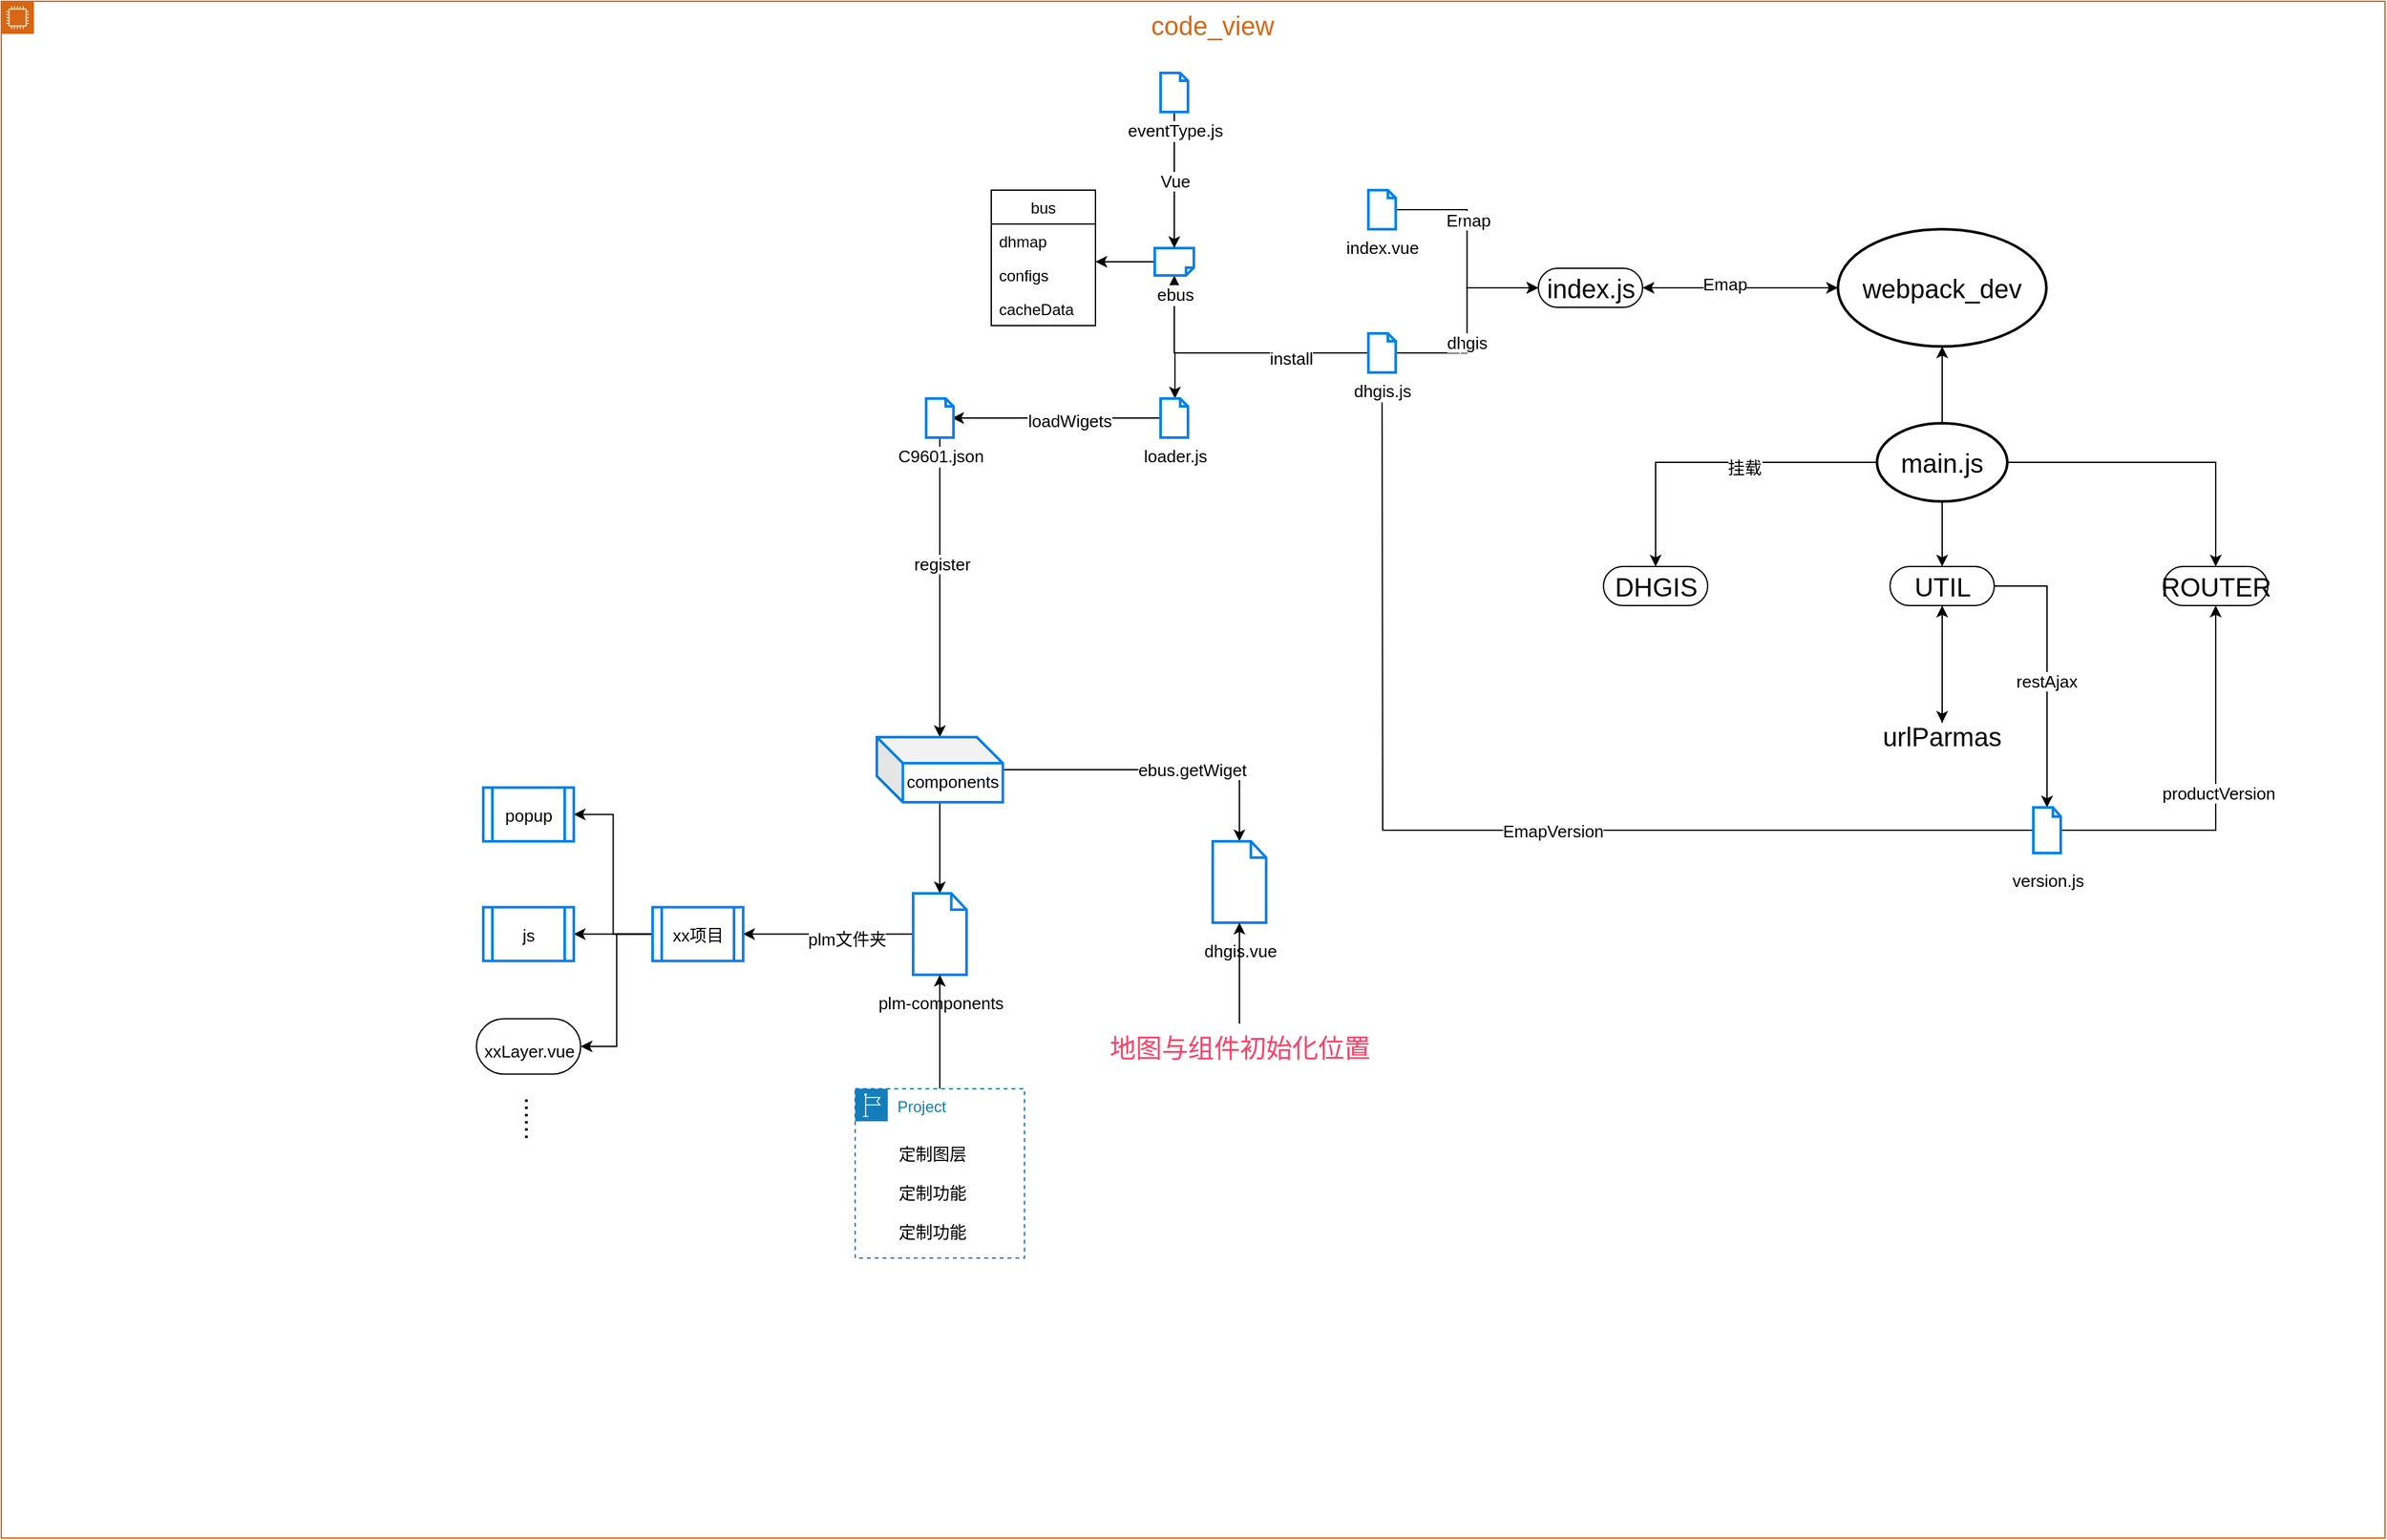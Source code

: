 <mxfile version="14.2.4" type="github">
  <diagram id="Ht1M8jgEwFfnCIfOTk4-" name="Page-1">
    <mxGraphModel dx="3327" dy="936" grid="1" gridSize="10" guides="1" tooltips="1" connect="1" arrows="1" fold="1" page="1" pageScale="1" pageWidth="1654" pageHeight="1169" math="0" shadow="0">
      <root>
        <mxCell id="0" />
        <mxCell id="1" parent="0" />
        <mxCell id="bTy6FdHvfOLYRTyY2FJP-49" value="&lt;font style=&quot;font-size: 20px&quot;&gt;code_view&lt;/font&gt;" style="points=[[0,0],[0.25,0],[0.5,0],[0.75,0],[1,0],[1,0.25],[1,0.5],[1,0.75],[1,1],[0.75,1],[0.5,1],[0.25,1],[0,1],[0,0.75],[0,0.5],[0,0.25]];outlineConnect=0;gradientColor=none;html=1;whiteSpace=wrap;fontSize=12;fontStyle=0;shape=mxgraph.aws4.group;grIcon=mxgraph.aws4.group_ec2_instance_contents;strokeColor=#D86613;fillColor=none;verticalAlign=top;align=center;spacingLeft=30;fontColor=#D86613;dashed=0;" vertex="1" parent="1">
          <mxGeometry x="-930" y="515" width="1830" height="1180" as="geometry" />
        </mxCell>
        <mxCell id="bTy6FdHvfOLYRTyY2FJP-52" value="bus" style="swimlane;fontStyle=0;childLayout=stackLayout;horizontal=1;startSize=26;fillColor=none;horizontalStack=0;resizeParent=1;resizeParentMax=0;resizeLast=0;collapsible=1;marginBottom=0;" vertex="1" parent="1">
          <mxGeometry x="-170" y="660" width="80" height="104" as="geometry" />
        </mxCell>
        <mxCell id="bTy6FdHvfOLYRTyY2FJP-53" value="dhmap" style="text;strokeColor=none;fillColor=none;align=left;verticalAlign=top;spacingLeft=4;spacingRight=4;overflow=hidden;rotatable=0;points=[[0,0.5],[1,0.5]];portConstraint=eastwest;" vertex="1" parent="bTy6FdHvfOLYRTyY2FJP-52">
          <mxGeometry y="26" width="80" height="26" as="geometry" />
        </mxCell>
        <mxCell id="bTy6FdHvfOLYRTyY2FJP-54" value="configs" style="text;strokeColor=none;fillColor=none;align=left;verticalAlign=top;spacingLeft=4;spacingRight=4;overflow=hidden;rotatable=0;points=[[0,0.5],[1,0.5]];portConstraint=eastwest;" vertex="1" parent="bTy6FdHvfOLYRTyY2FJP-52">
          <mxGeometry y="52" width="80" height="26" as="geometry" />
        </mxCell>
        <mxCell id="bTy6FdHvfOLYRTyY2FJP-55" value="cacheData" style="text;strokeColor=none;fillColor=none;align=left;verticalAlign=top;spacingLeft=4;spacingRight=4;overflow=hidden;rotatable=0;points=[[0,0.5],[1,0.5]];portConstraint=eastwest;" vertex="1" parent="bTy6FdHvfOLYRTyY2FJP-52">
          <mxGeometry y="78" width="80" height="26" as="geometry" />
        </mxCell>
        <mxCell id="bTy6FdHvfOLYRTyY2FJP-56" style="edgeStyle=orthogonalEdgeStyle;rounded=0;orthogonalLoop=1;jettySize=auto;html=1;entryX=0.5;entryY=0.5;entryDx=0;entryDy=-15;entryPerimeter=0;fontSize=20;" edge="1" parent="1" source="bTy6FdHvfOLYRTyY2FJP-60" target="bTy6FdHvfOLYRTyY2FJP-65">
          <mxGeometry relative="1" as="geometry" />
        </mxCell>
        <mxCell id="bTy6FdHvfOLYRTyY2FJP-57" style="edgeStyle=orthogonalEdgeStyle;rounded=0;orthogonalLoop=1;jettySize=auto;html=1;entryX=0.5;entryY=0.5;entryDx=0;entryDy=-15;entryPerimeter=0;fontSize=20;" edge="1" parent="1" source="bTy6FdHvfOLYRTyY2FJP-60" target="bTy6FdHvfOLYRTyY2FJP-61">
          <mxGeometry relative="1" as="geometry" />
        </mxCell>
        <mxCell id="bTy6FdHvfOLYRTyY2FJP-58" value="挂载" style="edgeLabel;html=1;align=center;verticalAlign=middle;resizable=0;points=[];fontSize=13;" vertex="1" connectable="0" parent="bTy6FdHvfOLYRTyY2FJP-57">
          <mxGeometry x="-0.179" y="4" relative="1" as="geometry">
            <mxPoint as="offset" />
          </mxGeometry>
        </mxCell>
        <mxCell id="bTy6FdHvfOLYRTyY2FJP-59" style="edgeStyle=orthogonalEdgeStyle;rounded=0;orthogonalLoop=1;jettySize=auto;html=1;fontSize=20;" edge="1" parent="1" source="bTy6FdHvfOLYRTyY2FJP-60" target="bTy6FdHvfOLYRTyY2FJP-66">
          <mxGeometry relative="1" as="geometry" />
        </mxCell>
        <mxCell id="bTy6FdHvfOLYRTyY2FJP-75" style="edgeStyle=orthogonalEdgeStyle;rounded=0;orthogonalLoop=1;jettySize=auto;html=1;entryX=0.5;entryY=1;entryDx=0;entryDy=0;entryPerimeter=0;fontSize=13;" edge="1" parent="1" source="bTy6FdHvfOLYRTyY2FJP-60" target="bTy6FdHvfOLYRTyY2FJP-72">
          <mxGeometry relative="1" as="geometry" />
        </mxCell>
        <mxCell id="bTy6FdHvfOLYRTyY2FJP-60" value="main.js" style="strokeWidth=2;html=1;shape=mxgraph.flowchart.start_1;whiteSpace=wrap;fontSize=20;" vertex="1" parent="1">
          <mxGeometry x="510" y="839" width="100" height="60" as="geometry" />
        </mxCell>
        <mxCell id="bTy6FdHvfOLYRTyY2FJP-61" value="DHGIS" style="html=1;dashed=0;whitespace=wrap;shape=mxgraph.dfd.start;fontSize=20;" vertex="1" parent="1">
          <mxGeometry x="300" y="949" width="80" height="30" as="geometry" />
        </mxCell>
        <mxCell id="bTy6FdHvfOLYRTyY2FJP-62" style="edgeStyle=orthogonalEdgeStyle;rounded=0;orthogonalLoop=1;jettySize=auto;html=1;fontSize=20;" edge="1" parent="1" source="bTy6FdHvfOLYRTyY2FJP-65" target="bTy6FdHvfOLYRTyY2FJP-68">
          <mxGeometry relative="1" as="geometry" />
        </mxCell>
        <mxCell id="bTy6FdHvfOLYRTyY2FJP-63" style="edgeStyle=orthogonalEdgeStyle;rounded=0;orthogonalLoop=1;jettySize=auto;html=1;fontSize=20;" edge="1" parent="1" source="bTy6FdHvfOLYRTyY2FJP-65" target="bTy6FdHvfOLYRTyY2FJP-71">
          <mxGeometry relative="1" as="geometry" />
        </mxCell>
        <mxCell id="bTy6FdHvfOLYRTyY2FJP-64" value="restAjax" style="edgeLabel;html=1;align=center;verticalAlign=middle;resizable=0;points=[];fontSize=13;" vertex="1" connectable="0" parent="bTy6FdHvfOLYRTyY2FJP-63">
          <mxGeometry x="0.078" y="-1" relative="1" as="geometry">
            <mxPoint as="offset" />
          </mxGeometry>
        </mxCell>
        <mxCell id="bTy6FdHvfOLYRTyY2FJP-65" value="UTIL" style="html=1;dashed=0;whitespace=wrap;shape=mxgraph.dfd.start;fontSize=20;" vertex="1" parent="1">
          <mxGeometry x="520" y="949" width="80" height="30" as="geometry" />
        </mxCell>
        <mxCell id="bTy6FdHvfOLYRTyY2FJP-66" value="ROUTER" style="html=1;dashed=0;whitespace=wrap;shape=mxgraph.dfd.start;fontSize=20;" vertex="1" parent="1">
          <mxGeometry x="730" y="949" width="80" height="30" as="geometry" />
        </mxCell>
        <mxCell id="bTy6FdHvfOLYRTyY2FJP-67" style="edgeStyle=orthogonalEdgeStyle;rounded=0;orthogonalLoop=1;jettySize=auto;html=1;entryX=0.5;entryY=0.5;entryDx=0;entryDy=15;entryPerimeter=0;fontSize=20;" edge="1" parent="1" source="bTy6FdHvfOLYRTyY2FJP-68" target="bTy6FdHvfOLYRTyY2FJP-65">
          <mxGeometry relative="1" as="geometry" />
        </mxCell>
        <mxCell id="bTy6FdHvfOLYRTyY2FJP-68" value="urlParmas" style="text;html=1;strokeColor=none;fillColor=none;align=center;verticalAlign=middle;whiteSpace=wrap;rounded=0;fontSize=20;" vertex="1" parent="1">
          <mxGeometry x="540" y="1069" width="40" height="20" as="geometry" />
        </mxCell>
        <mxCell id="bTy6FdHvfOLYRTyY2FJP-69" style="edgeStyle=orthogonalEdgeStyle;rounded=0;orthogonalLoop=1;jettySize=auto;html=1;fontSize=13;" edge="1" parent="1" source="bTy6FdHvfOLYRTyY2FJP-71" target="bTy6FdHvfOLYRTyY2FJP-66">
          <mxGeometry relative="1" as="geometry" />
        </mxCell>
        <mxCell id="bTy6FdHvfOLYRTyY2FJP-70" value="productVersion" style="edgeLabel;html=1;align=center;verticalAlign=middle;resizable=0;points=[];fontSize=13;" vertex="1" connectable="0" parent="bTy6FdHvfOLYRTyY2FJP-69">
          <mxGeometry x="0.012" y="-2" relative="1" as="geometry">
            <mxPoint as="offset" />
          </mxGeometry>
        </mxCell>
        <mxCell id="bTy6FdHvfOLYRTyY2FJP-88" style="edgeStyle=orthogonalEdgeStyle;rounded=0;orthogonalLoop=1;jettySize=auto;html=1;fontSize=13;" edge="1" parent="1" source="bTy6FdHvfOLYRTyY2FJP-71">
          <mxGeometry relative="1" as="geometry">
            <mxPoint x="130" y="810" as="targetPoint" />
          </mxGeometry>
        </mxCell>
        <mxCell id="bTy6FdHvfOLYRTyY2FJP-89" value="EmapVersion" style="edgeLabel;html=1;align=center;verticalAlign=middle;resizable=0;points=[];fontSize=13;" vertex="1" connectable="0" parent="bTy6FdHvfOLYRTyY2FJP-88">
          <mxGeometry x="-0.121" relative="1" as="geometry">
            <mxPoint as="offset" />
          </mxGeometry>
        </mxCell>
        <mxCell id="bTy6FdHvfOLYRTyY2FJP-71" value="&lt;font style=&quot;font-size: 13px&quot;&gt;version.js&lt;/font&gt;" style="html=1;verticalLabelPosition=bottom;align=center;labelBackgroundColor=#ffffff;verticalAlign=top;strokeWidth=2;strokeColor=#0080F0;shadow=0;dashed=0;shape=mxgraph.ios7.icons.document;fontSize=20;" vertex="1" parent="1">
          <mxGeometry x="630" y="1134" width="21" height="35" as="geometry" />
        </mxCell>
        <mxCell id="bTy6FdHvfOLYRTyY2FJP-80" style="edgeStyle=orthogonalEdgeStyle;rounded=0;orthogonalLoop=1;jettySize=auto;html=1;fontSize=13;" edge="1" parent="1" source="bTy6FdHvfOLYRTyY2FJP-72" target="bTy6FdHvfOLYRTyY2FJP-79">
          <mxGeometry relative="1" as="geometry" />
        </mxCell>
        <mxCell id="bTy6FdHvfOLYRTyY2FJP-72" value="webpack_dev" style="strokeWidth=2;html=1;shape=mxgraph.flowchart.start_1;whiteSpace=wrap;fontSize=20;" vertex="1" parent="1">
          <mxGeometry x="480" y="690" width="160" height="90" as="geometry" />
        </mxCell>
        <mxCell id="bTy6FdHvfOLYRTyY2FJP-81" style="edgeStyle=orthogonalEdgeStyle;rounded=0;orthogonalLoop=1;jettySize=auto;html=1;entryX=0;entryY=0.5;entryDx=0;entryDy=0;entryPerimeter=0;fontSize=13;" edge="1" parent="1" source="bTy6FdHvfOLYRTyY2FJP-79" target="bTy6FdHvfOLYRTyY2FJP-72">
          <mxGeometry relative="1" as="geometry" />
        </mxCell>
        <mxCell id="bTy6FdHvfOLYRTyY2FJP-82" value="Emap" style="edgeLabel;html=1;align=center;verticalAlign=middle;resizable=0;points=[];fontSize=13;" vertex="1" connectable="0" parent="bTy6FdHvfOLYRTyY2FJP-81">
          <mxGeometry x="-0.16" y="3" relative="1" as="geometry">
            <mxPoint as="offset" />
          </mxGeometry>
        </mxCell>
        <mxCell id="bTy6FdHvfOLYRTyY2FJP-79" value="index.js" style="html=1;dashed=0;whitespace=wrap;shape=mxgraph.dfd.start;fontSize=20;" vertex="1" parent="1">
          <mxGeometry x="250" y="720" width="80" height="30" as="geometry" />
        </mxCell>
        <mxCell id="bTy6FdHvfOLYRTyY2FJP-97" style="edgeStyle=orthogonalEdgeStyle;rounded=0;orthogonalLoop=1;jettySize=auto;html=1;entryX=0;entryY=0.5;entryDx=0;entryDy=0;entryPerimeter=0;fontSize=13;" edge="1" parent="1" source="bTy6FdHvfOLYRTyY2FJP-90" target="bTy6FdHvfOLYRTyY2FJP-79">
          <mxGeometry relative="1" as="geometry" />
        </mxCell>
        <mxCell id="bTy6FdHvfOLYRTyY2FJP-98" value="dhgis" style="edgeLabel;html=1;align=center;verticalAlign=middle;resizable=0;points=[];fontSize=13;" vertex="1" connectable="0" parent="bTy6FdHvfOLYRTyY2FJP-97">
          <mxGeometry x="-0.212" y="1" relative="1" as="geometry">
            <mxPoint as="offset" />
          </mxGeometry>
        </mxCell>
        <mxCell id="bTy6FdHvfOLYRTyY2FJP-114" value="" style="edgeStyle=orthogonalEdgeStyle;rounded=0;orthogonalLoop=1;jettySize=auto;html=1;fontSize=13;" edge="1" parent="1" source="bTy6FdHvfOLYRTyY2FJP-90" target="bTy6FdHvfOLYRTyY2FJP-112">
          <mxGeometry relative="1" as="geometry" />
        </mxCell>
        <mxCell id="bTy6FdHvfOLYRTyY2FJP-118" style="edgeStyle=orthogonalEdgeStyle;rounded=0;orthogonalLoop=1;jettySize=auto;html=1;entryX=0.524;entryY=0;entryDx=0;entryDy=0;entryPerimeter=0;fontSize=13;" edge="1" parent="1" source="bTy6FdHvfOLYRTyY2FJP-90" target="bTy6FdHvfOLYRTyY2FJP-115">
          <mxGeometry relative="1" as="geometry" />
        </mxCell>
        <mxCell id="bTy6FdHvfOLYRTyY2FJP-119" value="install" style="edgeLabel;html=1;align=center;verticalAlign=middle;resizable=0;points=[];fontSize=13;" vertex="1" connectable="0" parent="bTy6FdHvfOLYRTyY2FJP-118">
          <mxGeometry x="-0.351" y="4" relative="1" as="geometry">
            <mxPoint as="offset" />
          </mxGeometry>
        </mxCell>
        <mxCell id="bTy6FdHvfOLYRTyY2FJP-90" value="dhgis.js&lt;br&gt;" style="html=1;verticalLabelPosition=bottom;align=center;labelBackgroundColor=#ffffff;verticalAlign=top;strokeWidth=2;strokeColor=#0080F0;shadow=0;dashed=0;shape=mxgraph.ios7.icons.document;fontSize=13;" vertex="1" parent="1">
          <mxGeometry x="119.5" y="770" width="21" height="30" as="geometry" />
        </mxCell>
        <mxCell id="bTy6FdHvfOLYRTyY2FJP-94" style="edgeStyle=orthogonalEdgeStyle;rounded=0;orthogonalLoop=1;jettySize=auto;html=1;entryX=0;entryY=0.5;entryDx=0;entryDy=0;entryPerimeter=0;fontSize=13;" edge="1" parent="1" source="bTy6FdHvfOLYRTyY2FJP-92" target="bTy6FdHvfOLYRTyY2FJP-79">
          <mxGeometry relative="1" as="geometry" />
        </mxCell>
        <mxCell id="bTy6FdHvfOLYRTyY2FJP-95" value="Emap" style="edgeLabel;html=1;align=center;verticalAlign=middle;resizable=0;points=[];fontSize=13;" vertex="1" connectable="0" parent="bTy6FdHvfOLYRTyY2FJP-94">
          <mxGeometry x="-0.271" relative="1" as="geometry">
            <mxPoint as="offset" />
          </mxGeometry>
        </mxCell>
        <mxCell id="bTy6FdHvfOLYRTyY2FJP-92" value="index.vue" style="html=1;verticalLabelPosition=bottom;align=center;labelBackgroundColor=#ffffff;verticalAlign=top;strokeWidth=2;strokeColor=#0080F0;shadow=0;dashed=0;shape=mxgraph.ios7.icons.document;fontSize=13;" vertex="1" parent="1">
          <mxGeometry x="119.5" y="660" width="21" height="30" as="geometry" />
        </mxCell>
        <mxCell id="bTy6FdHvfOLYRTyY2FJP-130" style="edgeStyle=orthogonalEdgeStyle;rounded=0;orthogonalLoop=1;jettySize=auto;html=1;entryX=1;entryY=0.115;entryDx=0;entryDy=0;entryPerimeter=0;fontSize=13;" edge="1" parent="1" source="bTy6FdHvfOLYRTyY2FJP-112" target="bTy6FdHvfOLYRTyY2FJP-54">
          <mxGeometry relative="1" as="geometry" />
        </mxCell>
        <mxCell id="bTy6FdHvfOLYRTyY2FJP-112" value="ebus" style="html=1;verticalLabelPosition=bottom;align=center;labelBackgroundColor=#ffffff;verticalAlign=top;strokeWidth=2;strokeColor=#0080F0;shadow=0;dashed=0;shape=mxgraph.ios7.icons.document;fontSize=13;direction=south;" vertex="1" parent="1">
          <mxGeometry x="-44.5" y="704.5" width="30" height="21" as="geometry" />
        </mxCell>
        <mxCell id="bTy6FdHvfOLYRTyY2FJP-121" value="" style="edgeStyle=orthogonalEdgeStyle;rounded=0;orthogonalLoop=1;jettySize=auto;html=1;fontSize=13;" edge="1" parent="1" source="bTy6FdHvfOLYRTyY2FJP-115">
          <mxGeometry relative="1" as="geometry">
            <mxPoint x="-200" y="835" as="targetPoint" />
          </mxGeometry>
        </mxCell>
        <mxCell id="bTy6FdHvfOLYRTyY2FJP-122" value="loadWigets" style="edgeLabel;html=1;align=center;verticalAlign=middle;resizable=0;points=[];fontSize=13;" vertex="1" connectable="0" parent="bTy6FdHvfOLYRTyY2FJP-121">
          <mxGeometry x="-0.125" y="2" relative="1" as="geometry">
            <mxPoint as="offset" />
          </mxGeometry>
        </mxCell>
        <mxCell id="bTy6FdHvfOLYRTyY2FJP-115" value="loader.js&lt;br&gt;" style="html=1;verticalLabelPosition=bottom;align=center;labelBackgroundColor=#ffffff;verticalAlign=top;strokeWidth=2;strokeColor=#0080F0;shadow=0;dashed=0;shape=mxgraph.ios7.icons.document;fontSize=13;" vertex="1" parent="1">
          <mxGeometry x="-40" y="820" width="21" height="30" as="geometry" />
        </mxCell>
        <mxCell id="bTy6FdHvfOLYRTyY2FJP-176" style="edgeStyle=orthogonalEdgeStyle;rounded=0;orthogonalLoop=1;jettySize=auto;html=1;fontSize=13;" edge="1" parent="1" source="bTy6FdHvfOLYRTyY2FJP-123" target="bTy6FdHvfOLYRTyY2FJP-133">
          <mxGeometry relative="1" as="geometry" />
        </mxCell>
        <mxCell id="bTy6FdHvfOLYRTyY2FJP-177" value="register" style="edgeLabel;html=1;align=center;verticalAlign=middle;resizable=0;points=[];fontSize=13;" vertex="1" connectable="0" parent="bTy6FdHvfOLYRTyY2FJP-176">
          <mxGeometry x="-0.157" y="1" relative="1" as="geometry">
            <mxPoint as="offset" />
          </mxGeometry>
        </mxCell>
        <mxCell id="bTy6FdHvfOLYRTyY2FJP-123" value="C9601.json" style="html=1;verticalLabelPosition=bottom;align=center;labelBackgroundColor=#ffffff;verticalAlign=top;strokeWidth=2;strokeColor=#0080F0;shadow=0;dashed=0;shape=mxgraph.ios7.icons.document;fontSize=13;" vertex="1" parent="1">
          <mxGeometry x="-220" y="820" width="21" height="30" as="geometry" />
        </mxCell>
        <mxCell id="bTy6FdHvfOLYRTyY2FJP-128" value="" style="shape=curlyBracket;whiteSpace=wrap;html=1;rounded=1;strokeColor=#FFFFFF;fontSize=13;" vertex="1" parent="1">
          <mxGeometry x="180" y="680" width="20" height="120" as="geometry" />
        </mxCell>
        <mxCell id="bTy6FdHvfOLYRTyY2FJP-132" value="Vue" style="edgeStyle=orthogonalEdgeStyle;rounded=0;orthogonalLoop=1;jettySize=auto;html=1;fontSize=13;" edge="1" parent="1" source="bTy6FdHvfOLYRTyY2FJP-131" target="bTy6FdHvfOLYRTyY2FJP-112">
          <mxGeometry relative="1" as="geometry" />
        </mxCell>
        <mxCell id="bTy6FdHvfOLYRTyY2FJP-131" value="eventType.js&lt;br&gt;" style="html=1;verticalLabelPosition=bottom;align=center;labelBackgroundColor=#ffffff;verticalAlign=top;strokeWidth=2;strokeColor=#0080F0;shadow=0;dashed=0;shape=mxgraph.ios7.icons.document;fontSize=13;" vertex="1" parent="1">
          <mxGeometry x="-40" y="570" width="21" height="30" as="geometry" />
        </mxCell>
        <mxCell id="bTy6FdHvfOLYRTyY2FJP-139" value="" style="edgeStyle=orthogonalEdgeStyle;rounded=0;orthogonalLoop=1;jettySize=auto;html=1;fontSize=13;" edge="1" parent="1" source="bTy6FdHvfOLYRTyY2FJP-133" target="bTy6FdHvfOLYRTyY2FJP-140">
          <mxGeometry relative="1" as="geometry">
            <mxPoint x="-90" y="1335" as="targetPoint" />
          </mxGeometry>
        </mxCell>
        <mxCell id="bTy6FdHvfOLYRTyY2FJP-141" value="ebus.getWiget" style="edgeLabel;html=1;align=center;verticalAlign=middle;resizable=0;points=[];fontSize=13;" vertex="1" connectable="0" parent="bTy6FdHvfOLYRTyY2FJP-139">
          <mxGeometry x="0.227" relative="1" as="geometry">
            <mxPoint as="offset" />
          </mxGeometry>
        </mxCell>
        <mxCell id="bTy6FdHvfOLYRTyY2FJP-157" style="edgeStyle=orthogonalEdgeStyle;rounded=0;orthogonalLoop=1;jettySize=auto;html=1;fontSize=13;" edge="1" parent="1" source="bTy6FdHvfOLYRTyY2FJP-133" target="bTy6FdHvfOLYRTyY2FJP-154">
          <mxGeometry relative="1" as="geometry" />
        </mxCell>
        <mxCell id="bTy6FdHvfOLYRTyY2FJP-133" value="components" style="shape=cube;whiteSpace=wrap;html=1;boundedLbl=1;backgroundOutline=1;darkOpacity=0.05;darkOpacity2=0.1;shadow=0;dashed=0;fontSize=13;verticalAlign=top;strokeColor=#0080F0;strokeWidth=2;labelBackgroundColor=#ffffff;" vertex="1" parent="1">
          <mxGeometry x="-257.87" y="1080" width="96.75" height="50" as="geometry" />
        </mxCell>
        <mxCell id="bTy6FdHvfOLYRTyY2FJP-140" value="&lt;font style=&quot;font-size: 13px&quot;&gt;dhgis.vue&lt;/font&gt;" style="html=1;verticalLabelPosition=bottom;align=center;labelBackgroundColor=#ffffff;verticalAlign=top;strokeWidth=2;strokeColor=#0080F0;shadow=0;dashed=0;shape=mxgraph.ios7.icons.document;fontSize=20;" vertex="1" parent="1">
          <mxGeometry y="1160" width="41" height="62.5" as="geometry" />
        </mxCell>
        <mxCell id="bTy6FdHvfOLYRTyY2FJP-146" style="edgeStyle=orthogonalEdgeStyle;rounded=0;orthogonalLoop=1;jettySize=auto;html=1;fontSize=13;" edge="1" parent="1" source="bTy6FdHvfOLYRTyY2FJP-145" target="bTy6FdHvfOLYRTyY2FJP-140">
          <mxGeometry relative="1" as="geometry" />
        </mxCell>
        <mxCell id="bTy6FdHvfOLYRTyY2FJP-145" value="&lt;font color=&quot;#ff4066&quot; style=&quot;font-size: 20px&quot;&gt;地图与组件初始化位置&lt;/font&gt;" style="text;html=1;strokeColor=none;fillColor=none;align=center;verticalAlign=middle;whiteSpace=wrap;rounded=0;fontSize=13;" vertex="1" parent="1">
          <mxGeometry x="-84.5" y="1300" width="210" height="35" as="geometry" />
        </mxCell>
        <mxCell id="bTy6FdHvfOLYRTyY2FJP-184" value="" style="edgeStyle=orthogonalEdgeStyle;rounded=0;orthogonalLoop=1;jettySize=auto;html=1;fontSize=13;" edge="1" parent="1" source="bTy6FdHvfOLYRTyY2FJP-154" target="bTy6FdHvfOLYRTyY2FJP-183">
          <mxGeometry relative="1" as="geometry" />
        </mxCell>
        <mxCell id="bTy6FdHvfOLYRTyY2FJP-185" value="plm文件夹" style="edgeLabel;html=1;align=center;verticalAlign=middle;resizable=0;points=[];fontSize=13;" vertex="1" connectable="0" parent="bTy6FdHvfOLYRTyY2FJP-184">
          <mxGeometry x="-0.218" y="3" relative="1" as="geometry">
            <mxPoint as="offset" />
          </mxGeometry>
        </mxCell>
        <mxCell id="bTy6FdHvfOLYRTyY2FJP-154" value="&lt;font style=&quot;font-size: 13px&quot;&gt;plm-components&lt;/font&gt;" style="html=1;verticalLabelPosition=bottom;align=center;labelBackgroundColor=#ffffff;verticalAlign=top;strokeWidth=2;strokeColor=#0080F0;shadow=0;dashed=0;shape=mxgraph.ios7.icons.document;fontSize=20;" vertex="1" parent="1">
          <mxGeometry x="-229.99" y="1200" width="41" height="62.5" as="geometry" />
        </mxCell>
        <mxCell id="bTy6FdHvfOLYRTyY2FJP-174" style="edgeStyle=orthogonalEdgeStyle;rounded=0;orthogonalLoop=1;jettySize=auto;html=1;fontSize=13;" edge="1" parent="1" source="bTy6FdHvfOLYRTyY2FJP-172" target="bTy6FdHvfOLYRTyY2FJP-154">
          <mxGeometry relative="1" as="geometry" />
        </mxCell>
        <mxCell id="bTy6FdHvfOLYRTyY2FJP-172" value="Project" style="points=[[0,0],[0.25,0],[0.5,0],[0.75,0],[1,0],[1,0.25],[1,0.5],[1,0.75],[1,1],[0.75,1],[0.5,1],[0.25,1],[0,1],[0,0.75],[0,0.5],[0,0.25]];outlineConnect=0;gradientColor=none;html=1;whiteSpace=wrap;fontSize=12;fontStyle=0;shape=mxgraph.aws4.group;grIcon=mxgraph.aws4.group_region;strokeColor=#147EBA;fillColor=none;verticalAlign=top;align=left;spacingLeft=30;fontColor=#147EBA;dashed=1;" vertex="1" parent="1">
          <mxGeometry x="-274.49" y="1350" width="130" height="130" as="geometry" />
        </mxCell>
        <mxCell id="bTy6FdHvfOLYRTyY2FJP-175" value="定制图层" style="text;html=1;strokeColor=none;fillColor=none;align=center;verticalAlign=middle;whiteSpace=wrap;rounded=0;fontSize=13;" vertex="1" parent="1">
          <mxGeometry x="-260" y="1390" width="90" height="20" as="geometry" />
        </mxCell>
        <mxCell id="bTy6FdHvfOLYRTyY2FJP-178" value="定制功能" style="text;html=1;strokeColor=none;fillColor=none;align=center;verticalAlign=middle;whiteSpace=wrap;rounded=0;fontSize=13;" vertex="1" parent="1">
          <mxGeometry x="-260" y="1420" width="90" height="20" as="geometry" />
        </mxCell>
        <mxCell id="bTy6FdHvfOLYRTyY2FJP-179" value="定制功能" style="text;html=1;strokeColor=none;fillColor=none;align=center;verticalAlign=middle;whiteSpace=wrap;rounded=0;fontSize=13;" vertex="1" parent="1">
          <mxGeometry x="-260" y="1450" width="90" height="20" as="geometry" />
        </mxCell>
        <mxCell id="bTy6FdHvfOLYRTyY2FJP-191" style="edgeStyle=orthogonalEdgeStyle;rounded=0;orthogonalLoop=1;jettySize=auto;html=1;fontSize=13;" edge="1" parent="1" source="bTy6FdHvfOLYRTyY2FJP-183" target="bTy6FdHvfOLYRTyY2FJP-189">
          <mxGeometry relative="1" as="geometry" />
        </mxCell>
        <mxCell id="bTy6FdHvfOLYRTyY2FJP-192" style="edgeStyle=orthogonalEdgeStyle;rounded=0;orthogonalLoop=1;jettySize=auto;html=1;entryX=1;entryY=0.5;entryDx=0;entryDy=0;fontSize=13;" edge="1" parent="1" source="bTy6FdHvfOLYRTyY2FJP-183" target="bTy6FdHvfOLYRTyY2FJP-190">
          <mxGeometry relative="1" as="geometry" />
        </mxCell>
        <mxCell id="bTy6FdHvfOLYRTyY2FJP-193" style="edgeStyle=orthogonalEdgeStyle;rounded=0;orthogonalLoop=1;jettySize=auto;html=1;entryX=1;entryY=0.5;entryDx=0;entryDy=0;entryPerimeter=0;fontSize=13;" edge="1" parent="1" source="bTy6FdHvfOLYRTyY2FJP-183" target="bTy6FdHvfOLYRTyY2FJP-188">
          <mxGeometry relative="1" as="geometry" />
        </mxCell>
        <mxCell id="bTy6FdHvfOLYRTyY2FJP-183" value="&lt;font style=&quot;font-size: 13px&quot;&gt;xx项目&lt;/font&gt;" style="shape=process;whiteSpace=wrap;html=1;backgroundOutline=1;shadow=0;dashed=0;fontSize=20;verticalAlign=top;strokeColor=#0080F0;strokeWidth=2;labelBackgroundColor=#ffffff;" vertex="1" parent="1">
          <mxGeometry x="-430" y="1210.63" width="69.51" height="41.25" as="geometry" />
        </mxCell>
        <mxCell id="bTy6FdHvfOLYRTyY2FJP-188" value="&lt;font style=&quot;font-size: 13px&quot;&gt;xxLayer.vue&lt;/font&gt;" style="html=1;dashed=0;whitespace=wrap;shape=mxgraph.dfd.start;fontSize=20;" vertex="1" parent="1">
          <mxGeometry x="-565.24" y="1296.25" width="80" height="42.5" as="geometry" />
        </mxCell>
        <mxCell id="bTy6FdHvfOLYRTyY2FJP-189" value="&lt;font style=&quot;font-size: 13px&quot;&gt;js&lt;/font&gt;" style="shape=process;whiteSpace=wrap;html=1;backgroundOutline=1;shadow=0;dashed=0;fontSize=20;verticalAlign=top;strokeColor=#0080F0;strokeWidth=2;labelBackgroundColor=#ffffff;" vertex="1" parent="1">
          <mxGeometry x="-560" y="1210.62" width="69.51" height="41.25" as="geometry" />
        </mxCell>
        <mxCell id="bTy6FdHvfOLYRTyY2FJP-190" value="&lt;font style=&quot;font-size: 13px&quot;&gt;popup&lt;/font&gt;" style="shape=process;whiteSpace=wrap;html=1;backgroundOutline=1;shadow=0;dashed=0;fontSize=20;verticalAlign=top;strokeColor=#0080F0;strokeWidth=2;labelBackgroundColor=#ffffff;" vertex="1" parent="1">
          <mxGeometry x="-560" y="1118.75" width="69.51" height="41.25" as="geometry" />
        </mxCell>
        <mxCell id="bTy6FdHvfOLYRTyY2FJP-203" value="&lt;font style=&quot;font-size: 20px&quot;&gt;......&lt;/font&gt;" style="text;html=1;strokeColor=none;fillColor=none;align=center;verticalAlign=middle;whiteSpace=wrap;rounded=0;dashed=1;fontSize=13;rotation=90;" vertex="1" parent="1">
          <mxGeometry x="-540" y="1363" width="40" height="20" as="geometry" />
        </mxCell>
      </root>
    </mxGraphModel>
  </diagram>
</mxfile>
